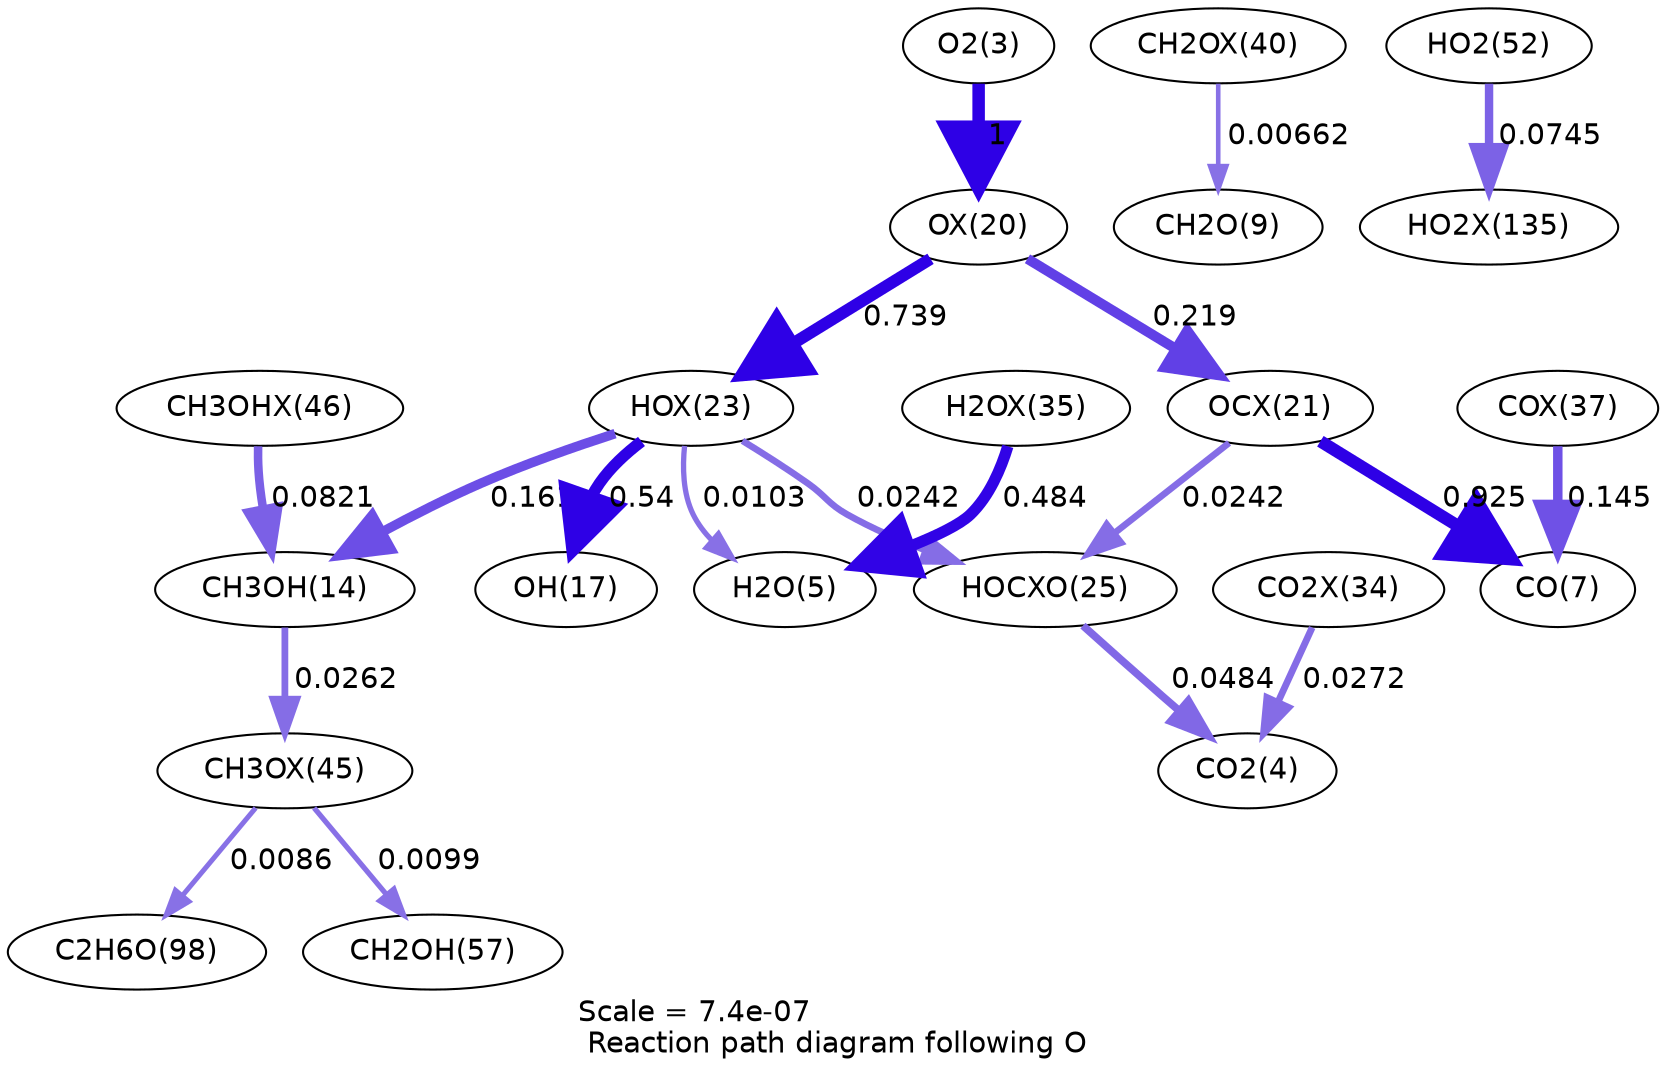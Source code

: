 digraph reaction_paths {
center=1;
s5 -> s40[fontname="Helvetica", penwidth=6, arrowsize=3, color="0.7, 1.5, 0.9"
, label=" 1"];
s40 -> s43[fontname="Helvetica", penwidth=5.77, arrowsize=2.89, color="0.7, 1.24, 0.9"
, label=" 0.739"];
s40 -> s41[fontname="Helvetica", penwidth=4.86, arrowsize=2.43, color="0.7, 0.719, 0.9"
, label=" 0.219"];
s43 -> s16[fontname="Helvetica", penwidth=4.62, arrowsize=2.31, color="0.7, 0.661, 0.9"
, label=" 0.161"];
s43 -> s19[fontname="Helvetica", penwidth=5.53, arrowsize=2.77, color="0.7, 1.04, 0.9"
, label=" 0.54"];
s43 -> s7[fontname="Helvetica", penwidth=2.55, arrowsize=1.27, color="0.7, 0.51, 0.9"
, label=" 0.0103"];
s43 -> s45[fontname="Helvetica", penwidth=3.19, arrowsize=1.59, color="0.7, 0.524, 0.9"
, label=" 0.0242"];
s61 -> s16[fontname="Helvetica", penwidth=4.11, arrowsize=2.06, color="0.7, 0.582, 0.9"
, label=" 0.0821"];
s16 -> s60[fontname="Helvetica", penwidth=3.25, arrowsize=1.62, color="0.7, 0.526, 0.9"
, label=" 0.0262"];
s50 -> s7[fontname="Helvetica", penwidth=5.45, arrowsize=2.73, color="0.7, 0.984, 0.9"
, label=" 0.484"];
s60 -> s26[fontname="Helvetica", penwidth=2.41, arrowsize=1.2, color="0.7, 0.509, 0.9"
, label=" 0.0086"];
s60 -> s22[fontname="Helvetica", penwidth=2.52, arrowsize=1.26, color="0.7, 0.51, 0.9"
, label=" 0.0099"];
s55 -> s11[fontname="Helvetica", penwidth=2.21, arrowsize=1.11, color="0.7, 0.507, 0.9"
, label=" 0.00662"];
s21 -> s68[fontname="Helvetica", penwidth=4.04, arrowsize=2.02, color="0.7, 0.574, 0.9"
, label=" 0.0745"];
s41 -> s9[fontname="Helvetica", penwidth=5.94, arrowsize=2.97, color="0.7, 1.43, 0.9"
, label=" 0.925"];
s52 -> s9[fontname="Helvetica", penwidth=4.54, arrowsize=2.27, color="0.7, 0.645, 0.9"
, label=" 0.145"];
s41 -> s45[fontname="Helvetica", penwidth=3.19, arrowsize=1.59, color="0.7, 0.524, 0.9"
, label=" 0.0242"];
s45 -> s6[fontname="Helvetica", penwidth=3.71, arrowsize=1.86, color="0.7, 0.548, 0.9"
, label=" 0.0484"];
s49 -> s6[fontname="Helvetica", penwidth=3.28, arrowsize=1.64, color="0.7, 0.527, 0.9"
, label=" 0.0272"];
s5 [ fontname="Helvetica", label="O2(3)"];
s6 [ fontname="Helvetica", label="CO2(4)"];
s7 [ fontname="Helvetica", label="H2O(5)"];
s9 [ fontname="Helvetica", label="CO(7)"];
s11 [ fontname="Helvetica", label="CH2O(9)"];
s16 [ fontname="Helvetica", label="CH3OH(14)"];
s19 [ fontname="Helvetica", label="OH(17)"];
s21 [ fontname="Helvetica", label="HO2(52)"];
s22 [ fontname="Helvetica", label="CH2OH(57)"];
s26 [ fontname="Helvetica", label="C2H6O(98)"];
s40 [ fontname="Helvetica", label="OX(20)"];
s41 [ fontname="Helvetica", label="OCX(21)"];
s43 [ fontname="Helvetica", label="HOX(23)"];
s45 [ fontname="Helvetica", label="HOCXO(25)"];
s49 [ fontname="Helvetica", label="CO2X(34)"];
s50 [ fontname="Helvetica", label="H2OX(35)"];
s52 [ fontname="Helvetica", label="COX(37)"];
s55 [ fontname="Helvetica", label="CH2OX(40)"];
s60 [ fontname="Helvetica", label="CH3OX(45)"];
s61 [ fontname="Helvetica", label="CH3OHX(46)"];
s68 [ fontname="Helvetica", label="HO2X(135)"];
 label = "Scale = 7.4e-07\l Reaction path diagram following O";
 fontname = "Helvetica";
}
